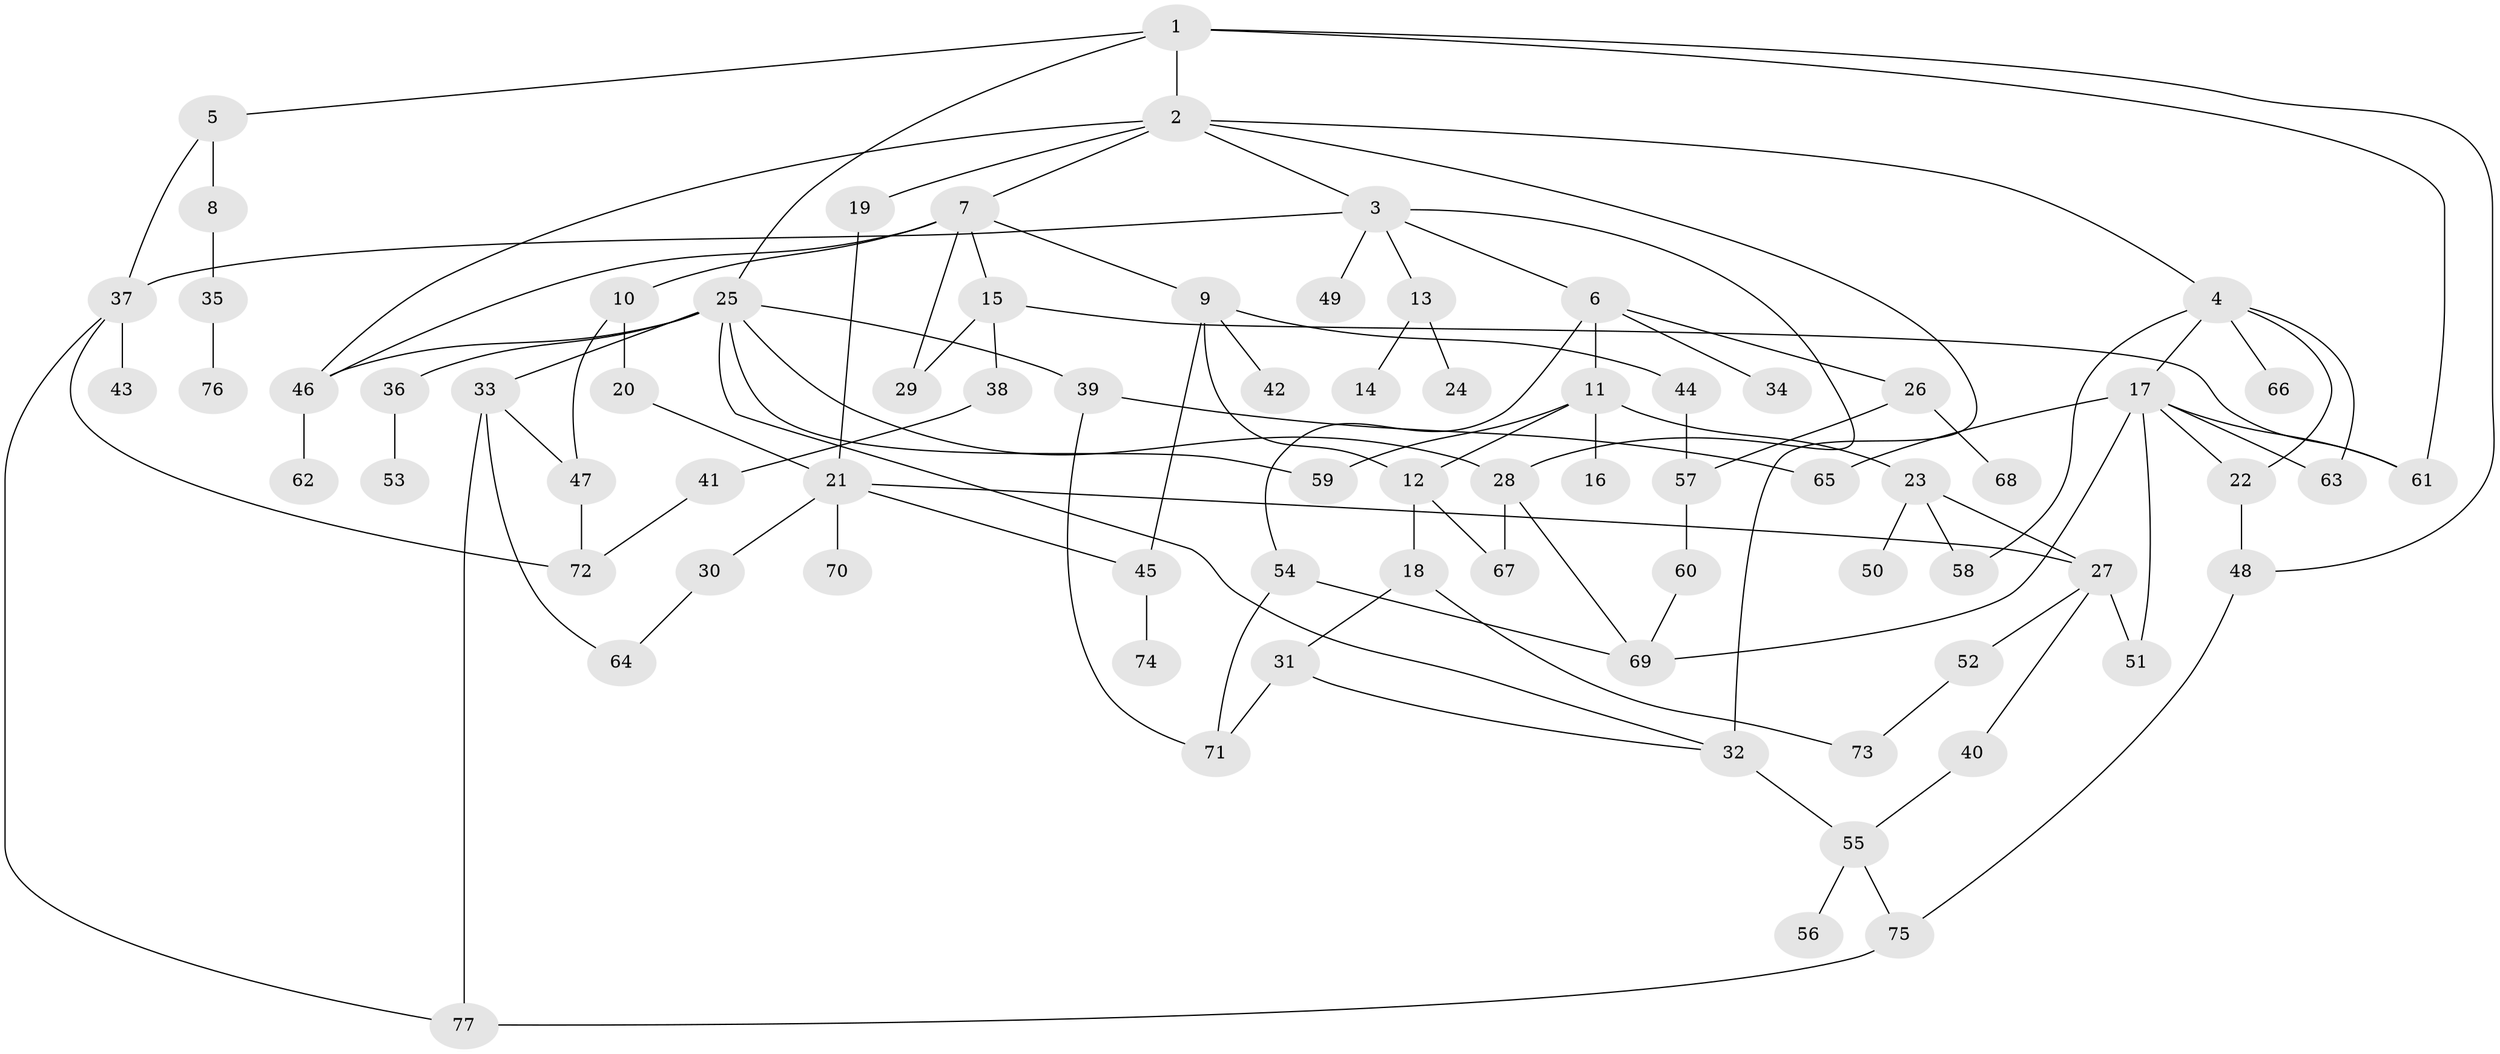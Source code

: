 // Generated by graph-tools (version 1.1) at 2025/10/02/27/25 16:10:53]
// undirected, 77 vertices, 112 edges
graph export_dot {
graph [start="1"]
  node [color=gray90,style=filled];
  1;
  2;
  3;
  4;
  5;
  6;
  7;
  8;
  9;
  10;
  11;
  12;
  13;
  14;
  15;
  16;
  17;
  18;
  19;
  20;
  21;
  22;
  23;
  24;
  25;
  26;
  27;
  28;
  29;
  30;
  31;
  32;
  33;
  34;
  35;
  36;
  37;
  38;
  39;
  40;
  41;
  42;
  43;
  44;
  45;
  46;
  47;
  48;
  49;
  50;
  51;
  52;
  53;
  54;
  55;
  56;
  57;
  58;
  59;
  60;
  61;
  62;
  63;
  64;
  65;
  66;
  67;
  68;
  69;
  70;
  71;
  72;
  73;
  74;
  75;
  76;
  77;
  1 -- 2;
  1 -- 5;
  1 -- 25;
  1 -- 48;
  1 -- 61;
  2 -- 3;
  2 -- 4;
  2 -- 7;
  2 -- 19;
  2 -- 32;
  2 -- 46;
  3 -- 6;
  3 -- 13;
  3 -- 49;
  3 -- 28;
  3 -- 37;
  4 -- 17;
  4 -- 58;
  4 -- 63;
  4 -- 66;
  4 -- 22;
  5 -- 8;
  5 -- 37;
  6 -- 11;
  6 -- 26;
  6 -- 34;
  6 -- 54;
  7 -- 9;
  7 -- 10;
  7 -- 15;
  7 -- 29;
  7 -- 46;
  8 -- 35;
  9 -- 42;
  9 -- 44;
  9 -- 45;
  9 -- 12;
  10 -- 20;
  10 -- 47;
  11 -- 12;
  11 -- 16;
  11 -- 23;
  11 -- 59;
  12 -- 18;
  12 -- 67;
  13 -- 14;
  13 -- 24;
  15 -- 29;
  15 -- 38;
  15 -- 61;
  17 -- 22;
  17 -- 65;
  17 -- 61;
  17 -- 51;
  17 -- 69;
  17 -- 63;
  18 -- 31;
  18 -- 73;
  19 -- 21;
  20 -- 21;
  21 -- 30;
  21 -- 70;
  21 -- 27;
  21 -- 45;
  22 -- 48;
  23 -- 27;
  23 -- 50;
  23 -- 58;
  25 -- 28;
  25 -- 33;
  25 -- 36;
  25 -- 39;
  25 -- 46;
  25 -- 59;
  25 -- 32;
  26 -- 57;
  26 -- 68;
  27 -- 40;
  27 -- 51;
  27 -- 52;
  28 -- 67;
  28 -- 69;
  30 -- 64;
  31 -- 32;
  31 -- 71;
  32 -- 55;
  33 -- 47;
  33 -- 64;
  33 -- 77;
  35 -- 76;
  36 -- 53;
  37 -- 43;
  37 -- 77;
  37 -- 72;
  38 -- 41;
  39 -- 65;
  39 -- 71;
  40 -- 55;
  41 -- 72;
  44 -- 57;
  45 -- 74;
  46 -- 62;
  47 -- 72;
  48 -- 75;
  52 -- 73;
  54 -- 69;
  54 -- 71;
  55 -- 56;
  55 -- 75;
  57 -- 60;
  60 -- 69;
  75 -- 77;
}
